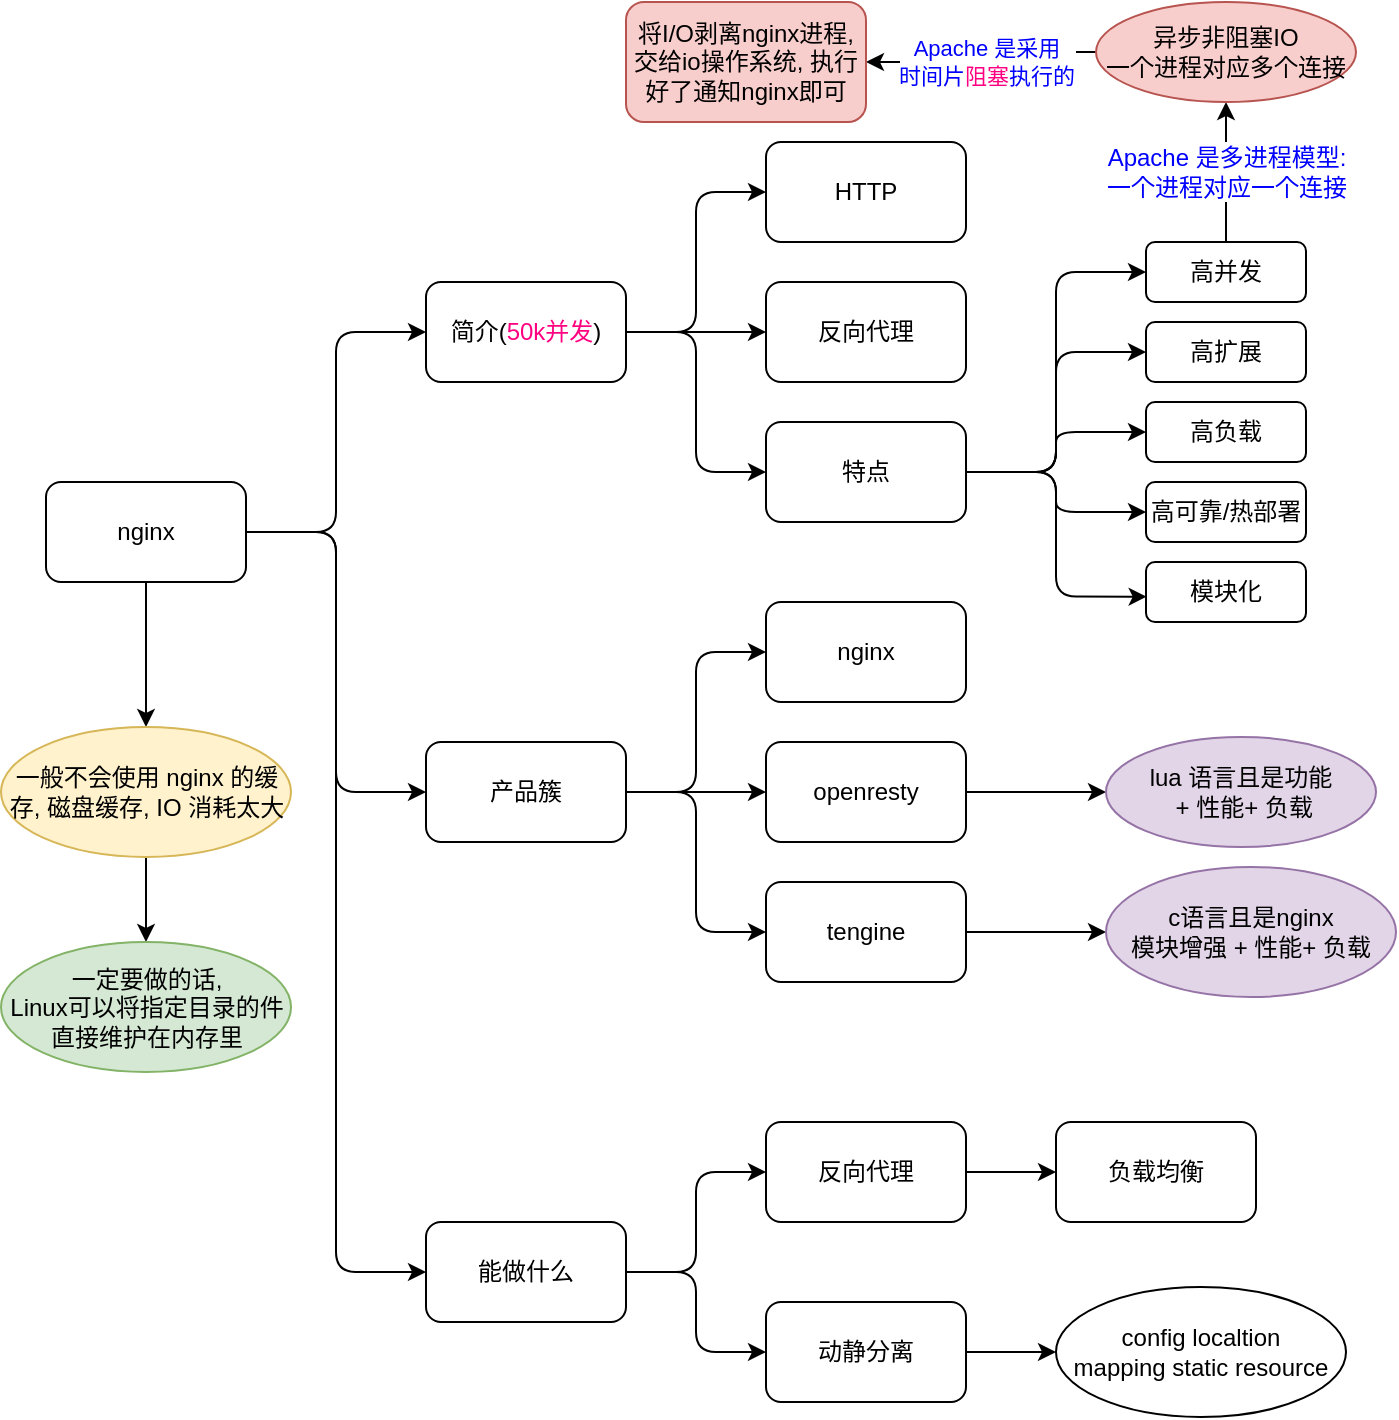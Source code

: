 <mxfile>
    <diagram id="4kPpxoudOEge9EEK4v6j" name="Page-1">
        <mxGraphModel dx="971" dy="790" grid="1" gridSize="10" guides="1" tooltips="1" connect="1" arrows="1" fold="1" page="1" pageScale="1" pageWidth="850" pageHeight="1100" background="#ffffff" math="0" shadow="0">
            <root>
                <mxCell id="0"/>
                <mxCell id="1" parent="0"/>
                <mxCell id="4" style="edgeStyle=orthogonalEdgeStyle;rounded=1;orthogonalLoop=1;jettySize=auto;html=1;entryX=0;entryY=0.5;entryDx=0;entryDy=0;" parent="1" source="2" target="3" edge="1">
                    <mxGeometry relative="1" as="geometry"/>
                </mxCell>
                <mxCell id="6" style="edgeStyle=orthogonalEdgeStyle;rounded=1;orthogonalLoop=1;jettySize=auto;html=1;entryX=0;entryY=0.5;entryDx=0;entryDy=0;" parent="1" source="2" target="5" edge="1">
                    <mxGeometry relative="1" as="geometry"/>
                </mxCell>
                <mxCell id="24" style="edgeStyle=orthogonalEdgeStyle;rounded=1;orthogonalLoop=1;jettySize=auto;html=1;entryX=0;entryY=0.5;entryDx=0;entryDy=0;" parent="1" source="2" target="23" edge="1">
                    <mxGeometry relative="1" as="geometry"/>
                </mxCell>
                <mxCell id="73" value="" style="edgeStyle=orthogonalEdgeStyle;rounded=1;orthogonalLoop=1;jettySize=auto;html=1;" parent="1" source="2" target="72" edge="1">
                    <mxGeometry relative="1" as="geometry"/>
                </mxCell>
                <mxCell id="2" value="nginx" style="rounded=1;whiteSpace=wrap;html=1;" parent="1" vertex="1">
                    <mxGeometry x="95" y="430" width="100" height="50" as="geometry"/>
                </mxCell>
                <mxCell id="18" value="" style="edgeStyle=orthogonalEdgeStyle;rounded=1;orthogonalLoop=1;jettySize=auto;html=1;entryX=0;entryY=0.5;entryDx=0;entryDy=0;entryPerimeter=0;" parent="1" source="3" target="17" edge="1">
                    <mxGeometry relative="1" as="geometry"/>
                </mxCell>
                <mxCell id="20" style="edgeStyle=orthogonalEdgeStyle;rounded=1;orthogonalLoop=1;jettySize=auto;html=1;entryX=0;entryY=0.5;entryDx=0;entryDy=0;" parent="1" source="3" target="19" edge="1">
                    <mxGeometry relative="1" as="geometry"/>
                </mxCell>
                <mxCell id="30" style="edgeStyle=orthogonalEdgeStyle;rounded=1;orthogonalLoop=1;jettySize=auto;html=1;entryX=0;entryY=0.5;entryDx=0;entryDy=0;" parent="1" source="3" target="29" edge="1">
                    <mxGeometry relative="1" as="geometry"/>
                </mxCell>
                <mxCell id="3" value="简介(&lt;font color=&quot;#ff0080&quot;&gt;50k并发&lt;/font&gt;)" style="rounded=1;whiteSpace=wrap;html=1;" parent="1" vertex="1">
                    <mxGeometry x="285" y="330" width="100" height="50" as="geometry"/>
                </mxCell>
                <mxCell id="8" value="" style="edgeStyle=orthogonalEdgeStyle;rounded=1;orthogonalLoop=1;jettySize=auto;html=1;" parent="1" source="5" target="7" edge="1">
                    <mxGeometry relative="1" as="geometry"/>
                </mxCell>
                <mxCell id="10" style="edgeStyle=orthogonalEdgeStyle;rounded=1;orthogonalLoop=1;jettySize=auto;html=1;entryX=0;entryY=0.5;entryDx=0;entryDy=0;" parent="1" source="5" target="9" edge="1">
                    <mxGeometry relative="1" as="geometry"/>
                </mxCell>
                <mxCell id="12" style="edgeStyle=orthogonalEdgeStyle;rounded=1;orthogonalLoop=1;jettySize=auto;html=1;entryX=0;entryY=0.5;entryDx=0;entryDy=0;" parent="1" source="5" target="11" edge="1">
                    <mxGeometry relative="1" as="geometry"/>
                </mxCell>
                <mxCell id="5" value="产品簇" style="rounded=1;whiteSpace=wrap;html=1;" parent="1" vertex="1">
                    <mxGeometry x="285" y="560" width="100" height="50" as="geometry"/>
                </mxCell>
                <mxCell id="14" value="" style="edgeStyle=orthogonalEdgeStyle;rounded=1;orthogonalLoop=1;jettySize=auto;html=1;exitX=1;exitY=0.5;exitDx=0;exitDy=0;" parent="1" source="9" target="13" edge="1">
                    <mxGeometry relative="1" as="geometry"/>
                </mxCell>
                <mxCell id="16" value="" style="edgeStyle=orthogonalEdgeStyle;rounded=1;orthogonalLoop=1;jettySize=auto;html=1;" parent="1" source="7" target="15" edge="1">
                    <mxGeometry relative="1" as="geometry"/>
                </mxCell>
                <mxCell id="7" value="openresty" style="rounded=1;whiteSpace=wrap;html=1;" parent="1" vertex="1">
                    <mxGeometry x="455" y="560" width="100" height="50" as="geometry"/>
                </mxCell>
                <mxCell id="9" value="tengine" style="rounded=1;whiteSpace=wrap;html=1;" parent="1" vertex="1">
                    <mxGeometry x="455" y="630" width="100" height="50" as="geometry"/>
                </mxCell>
                <mxCell id="11" value="nginx" style="rounded=1;whiteSpace=wrap;html=1;" parent="1" vertex="1">
                    <mxGeometry x="455" y="490" width="100" height="50" as="geometry"/>
                </mxCell>
                <mxCell id="13" value="c语言且是nginx&lt;br&gt;模块增强 + 性能+ 负载" style="ellipse;whiteSpace=wrap;html=1;rounded=1;fillColor=#e1d5e7;strokeColor=#9673a6;" parent="1" vertex="1">
                    <mxGeometry x="625" y="622.5" width="145" height="65" as="geometry"/>
                </mxCell>
                <mxCell id="15" value="lua 语言且是功能&lt;br&gt;&amp;nbsp;+ 性能+ 负载" style="ellipse;whiteSpace=wrap;html=1;rounded=1;fillColor=#e1d5e7;strokeColor=#9673a6;" parent="1" vertex="1">
                    <mxGeometry x="625" y="557.5" width="135" height="55" as="geometry"/>
                </mxCell>
                <mxCell id="17" value="HTTP" style="rounded=1;whiteSpace=wrap;html=1;" parent="1" vertex="1">
                    <mxGeometry x="455" y="260" width="100" height="50" as="geometry"/>
                </mxCell>
                <mxCell id="19" value="反向代理" style="rounded=1;whiteSpace=wrap;html=1;" parent="1" vertex="1">
                    <mxGeometry x="455" y="330" width="100" height="50" as="geometry"/>
                </mxCell>
                <mxCell id="27" style="edgeStyle=orthogonalEdgeStyle;rounded=1;orthogonalLoop=1;jettySize=auto;html=1;entryX=0;entryY=0.5;entryDx=0;entryDy=0;" parent="1" source="23" target="25" edge="1">
                    <mxGeometry relative="1" as="geometry"/>
                </mxCell>
                <mxCell id="28" style="edgeStyle=orthogonalEdgeStyle;rounded=1;orthogonalLoop=1;jettySize=auto;html=1;" parent="1" source="23" target="26" edge="1">
                    <mxGeometry relative="1" as="geometry"/>
                </mxCell>
                <mxCell id="23" value="能做什么" style="rounded=1;whiteSpace=wrap;html=1;" parent="1" vertex="1">
                    <mxGeometry x="285" y="800" width="100" height="50" as="geometry"/>
                </mxCell>
                <mxCell id="75" value="" style="edgeStyle=orthogonalEdgeStyle;rounded=1;orthogonalLoop=1;jettySize=auto;html=1;" parent="1" source="25" target="74" edge="1">
                    <mxGeometry relative="1" as="geometry"/>
                </mxCell>
                <mxCell id="25" value="反向代理" style="rounded=1;whiteSpace=wrap;html=1;" parent="1" vertex="1">
                    <mxGeometry x="455" y="750" width="100" height="50" as="geometry"/>
                </mxCell>
                <mxCell id="79" value="" style="edgeStyle=orthogonalEdgeStyle;rounded=0;orthogonalLoop=1;jettySize=auto;html=1;" edge="1" parent="1" source="26" target="78">
                    <mxGeometry relative="1" as="geometry"/>
                </mxCell>
                <mxCell id="26" value="动静分离" style="rounded=1;whiteSpace=wrap;html=1;" parent="1" vertex="1">
                    <mxGeometry x="455" y="840" width="100" height="50" as="geometry"/>
                </mxCell>
                <mxCell id="32" value="" style="edgeStyle=orthogonalEdgeStyle;rounded=1;orthogonalLoop=1;jettySize=auto;html=1;entryX=0;entryY=0.5;entryDx=0;entryDy=0;" parent="1" source="29" target="31" edge="1">
                    <mxGeometry relative="1" as="geometry"/>
                </mxCell>
                <mxCell id="38" style="edgeStyle=orthogonalEdgeStyle;rounded=1;orthogonalLoop=1;jettySize=auto;html=1;entryX=0;entryY=0.5;entryDx=0;entryDy=0;" parent="1" source="29" target="43" edge="1">
                    <mxGeometry relative="1" as="geometry">
                        <mxPoint x="645" y="394.5" as="targetPoint"/>
                    </mxGeometry>
                </mxCell>
                <mxCell id="39" style="edgeStyle=orthogonalEdgeStyle;rounded=1;orthogonalLoop=1;jettySize=auto;html=1;entryX=0;entryY=0.5;entryDx=0;entryDy=0;" parent="1" source="29" target="44" edge="1">
                    <mxGeometry relative="1" as="geometry">
                        <mxPoint x="645" y="415" as="targetPoint"/>
                    </mxGeometry>
                </mxCell>
                <mxCell id="40" style="edgeStyle=orthogonalEdgeStyle;rounded=1;orthogonalLoop=1;jettySize=auto;html=1;entryX=0;entryY=0.5;entryDx=0;entryDy=0;" parent="1" source="29" target="45" edge="1">
                    <mxGeometry relative="1" as="geometry">
                        <mxPoint x="645" y="455" as="targetPoint"/>
                    </mxGeometry>
                </mxCell>
                <mxCell id="42" style="edgeStyle=orthogonalEdgeStyle;rounded=1;orthogonalLoop=1;jettySize=auto;html=1;entryX=0.004;entryY=0.578;entryDx=0;entryDy=0;entryPerimeter=0;" parent="1" source="29" target="46" edge="1">
                    <mxGeometry relative="1" as="geometry">
                        <mxPoint x="650" y="495" as="targetPoint"/>
                    </mxGeometry>
                </mxCell>
                <mxCell id="29" value="特点" style="rounded=1;whiteSpace=wrap;html=1;" parent="1" vertex="1">
                    <mxGeometry x="455" y="400" width="100" height="50" as="geometry"/>
                </mxCell>
                <mxCell id="34" value="" style="edgeStyle=orthogonalEdgeStyle;rounded=1;orthogonalLoop=1;jettySize=auto;html=1;startArrow=none;" parent="1" source="47" target="33" edge="1">
                    <mxGeometry relative="1" as="geometry"/>
                </mxCell>
                <mxCell id="31" value="高并发" style="rounded=1;whiteSpace=wrap;html=1;" parent="1" vertex="1">
                    <mxGeometry x="645" y="310" width="80" height="30" as="geometry"/>
                </mxCell>
                <mxCell id="50" value="" style="edgeStyle=orthogonalEdgeStyle;rounded=1;orthogonalLoop=1;jettySize=auto;html=1;" parent="1" source="33" target="49" edge="1">
                    <mxGeometry relative="1" as="geometry"/>
                </mxCell>
                <mxCell id="51" value="&lt;font color=&quot;#0000ff&quot;&gt;Apache 是采用&lt;br&gt;时间片&lt;/font&gt;&lt;font color=&quot;#ff0080&quot;&gt;阻塞&lt;/font&gt;&lt;font color=&quot;#0000ff&quot;&gt;执行的&lt;/font&gt;" style="edgeLabel;html=1;align=center;verticalAlign=middle;resizable=0;points=[];" parent="50" vertex="1" connectable="0">
                    <mxGeometry x="0.271" y="1" relative="1" as="geometry">
                        <mxPoint x="16" y="-1" as="offset"/>
                    </mxGeometry>
                </mxCell>
                <mxCell id="33" value="异步非阻塞IO&lt;br&gt;一个进程对应多个连接" style="ellipse;whiteSpace=wrap;html=1;rounded=1;fillColor=#f8cecc;strokeColor=#b85450;" parent="1" vertex="1">
                    <mxGeometry x="620" y="190" width="130" height="50" as="geometry"/>
                </mxCell>
                <mxCell id="43" value="高扩展" style="rounded=1;whiteSpace=wrap;html=1;" parent="1" vertex="1">
                    <mxGeometry x="645" y="350" width="80" height="30" as="geometry"/>
                </mxCell>
                <mxCell id="44" value="高负载" style="rounded=1;whiteSpace=wrap;html=1;" parent="1" vertex="1">
                    <mxGeometry x="645" y="390" width="80" height="30" as="geometry"/>
                </mxCell>
                <mxCell id="45" value="高可靠/热部署" style="rounded=1;whiteSpace=wrap;html=1;" parent="1" vertex="1">
                    <mxGeometry x="645" y="430" width="80" height="30" as="geometry"/>
                </mxCell>
                <mxCell id="46" value="模块化" style="rounded=1;whiteSpace=wrap;html=1;" parent="1" vertex="1">
                    <mxGeometry x="645" y="470" width="80" height="30" as="geometry"/>
                </mxCell>
                <mxCell id="47" value="&lt;font color=&quot;#0000ff&quot;&gt;Apache 是多进程模型: &lt;br&gt;一个进程对应一个连接&lt;/font&gt;" style="text;html=1;align=center;verticalAlign=middle;resizable=0;points=[];autosize=1;strokeColor=none;" parent="1" vertex="1">
                    <mxGeometry x="615" y="260" width="140" height="30" as="geometry"/>
                </mxCell>
                <mxCell id="48" value="" style="edgeStyle=orthogonalEdgeStyle;rounded=1;orthogonalLoop=1;jettySize=auto;html=1;endArrow=none;" parent="1" source="31" target="47" edge="1">
                    <mxGeometry relative="1" as="geometry">
                        <mxPoint x="685" y="310" as="sourcePoint"/>
                        <mxPoint x="685" y="250.0" as="targetPoint"/>
                    </mxGeometry>
                </mxCell>
                <mxCell id="49" value="将I/O剥离nginx进程, &lt;br&gt;交给io操作系统, 执行好了通知nginx即可" style="rounded=1;whiteSpace=wrap;html=1;strokeColor=#b85450;fillColor=#f8cecc;" parent="1" vertex="1">
                    <mxGeometry x="385" y="190" width="120" height="60" as="geometry"/>
                </mxCell>
                <mxCell id="77" value="" style="edgeStyle=orthogonalEdgeStyle;rounded=1;orthogonalLoop=1;jettySize=auto;html=1;" parent="1" source="72" target="76" edge="1">
                    <mxGeometry relative="1" as="geometry"/>
                </mxCell>
                <mxCell id="72" value="一般不会使用 nginx 的缓存, 磁盘缓存, IO 消耗太大" style="ellipse;whiteSpace=wrap;html=1;rounded=1;fillColor=#fff2cc;strokeColor=#d6b656;" parent="1" vertex="1">
                    <mxGeometry x="72.5" y="552.5" width="145" height="65" as="geometry"/>
                </mxCell>
                <mxCell id="74" value="负载均衡" style="rounded=1;whiteSpace=wrap;html=1;" parent="1" vertex="1">
                    <mxGeometry x="600" y="750" width="100" height="50" as="geometry"/>
                </mxCell>
                <mxCell id="76" value="一定要做的话, &lt;br&gt;Linux可以将指定目录的件直接维护在内存里" style="ellipse;whiteSpace=wrap;html=1;rounded=1;fillColor=#d5e8d4;strokeColor=#82b366;" parent="1" vertex="1">
                    <mxGeometry x="72.5" y="660" width="145" height="65" as="geometry"/>
                </mxCell>
                <mxCell id="78" value="config localtion &lt;br&gt;mapping static resource" style="ellipse;whiteSpace=wrap;html=1;rounded=1;" vertex="1" parent="1">
                    <mxGeometry x="600" y="832.5" width="145" height="65" as="geometry"/>
                </mxCell>
            </root>
        </mxGraphModel>
    </diagram>
</mxfile>

